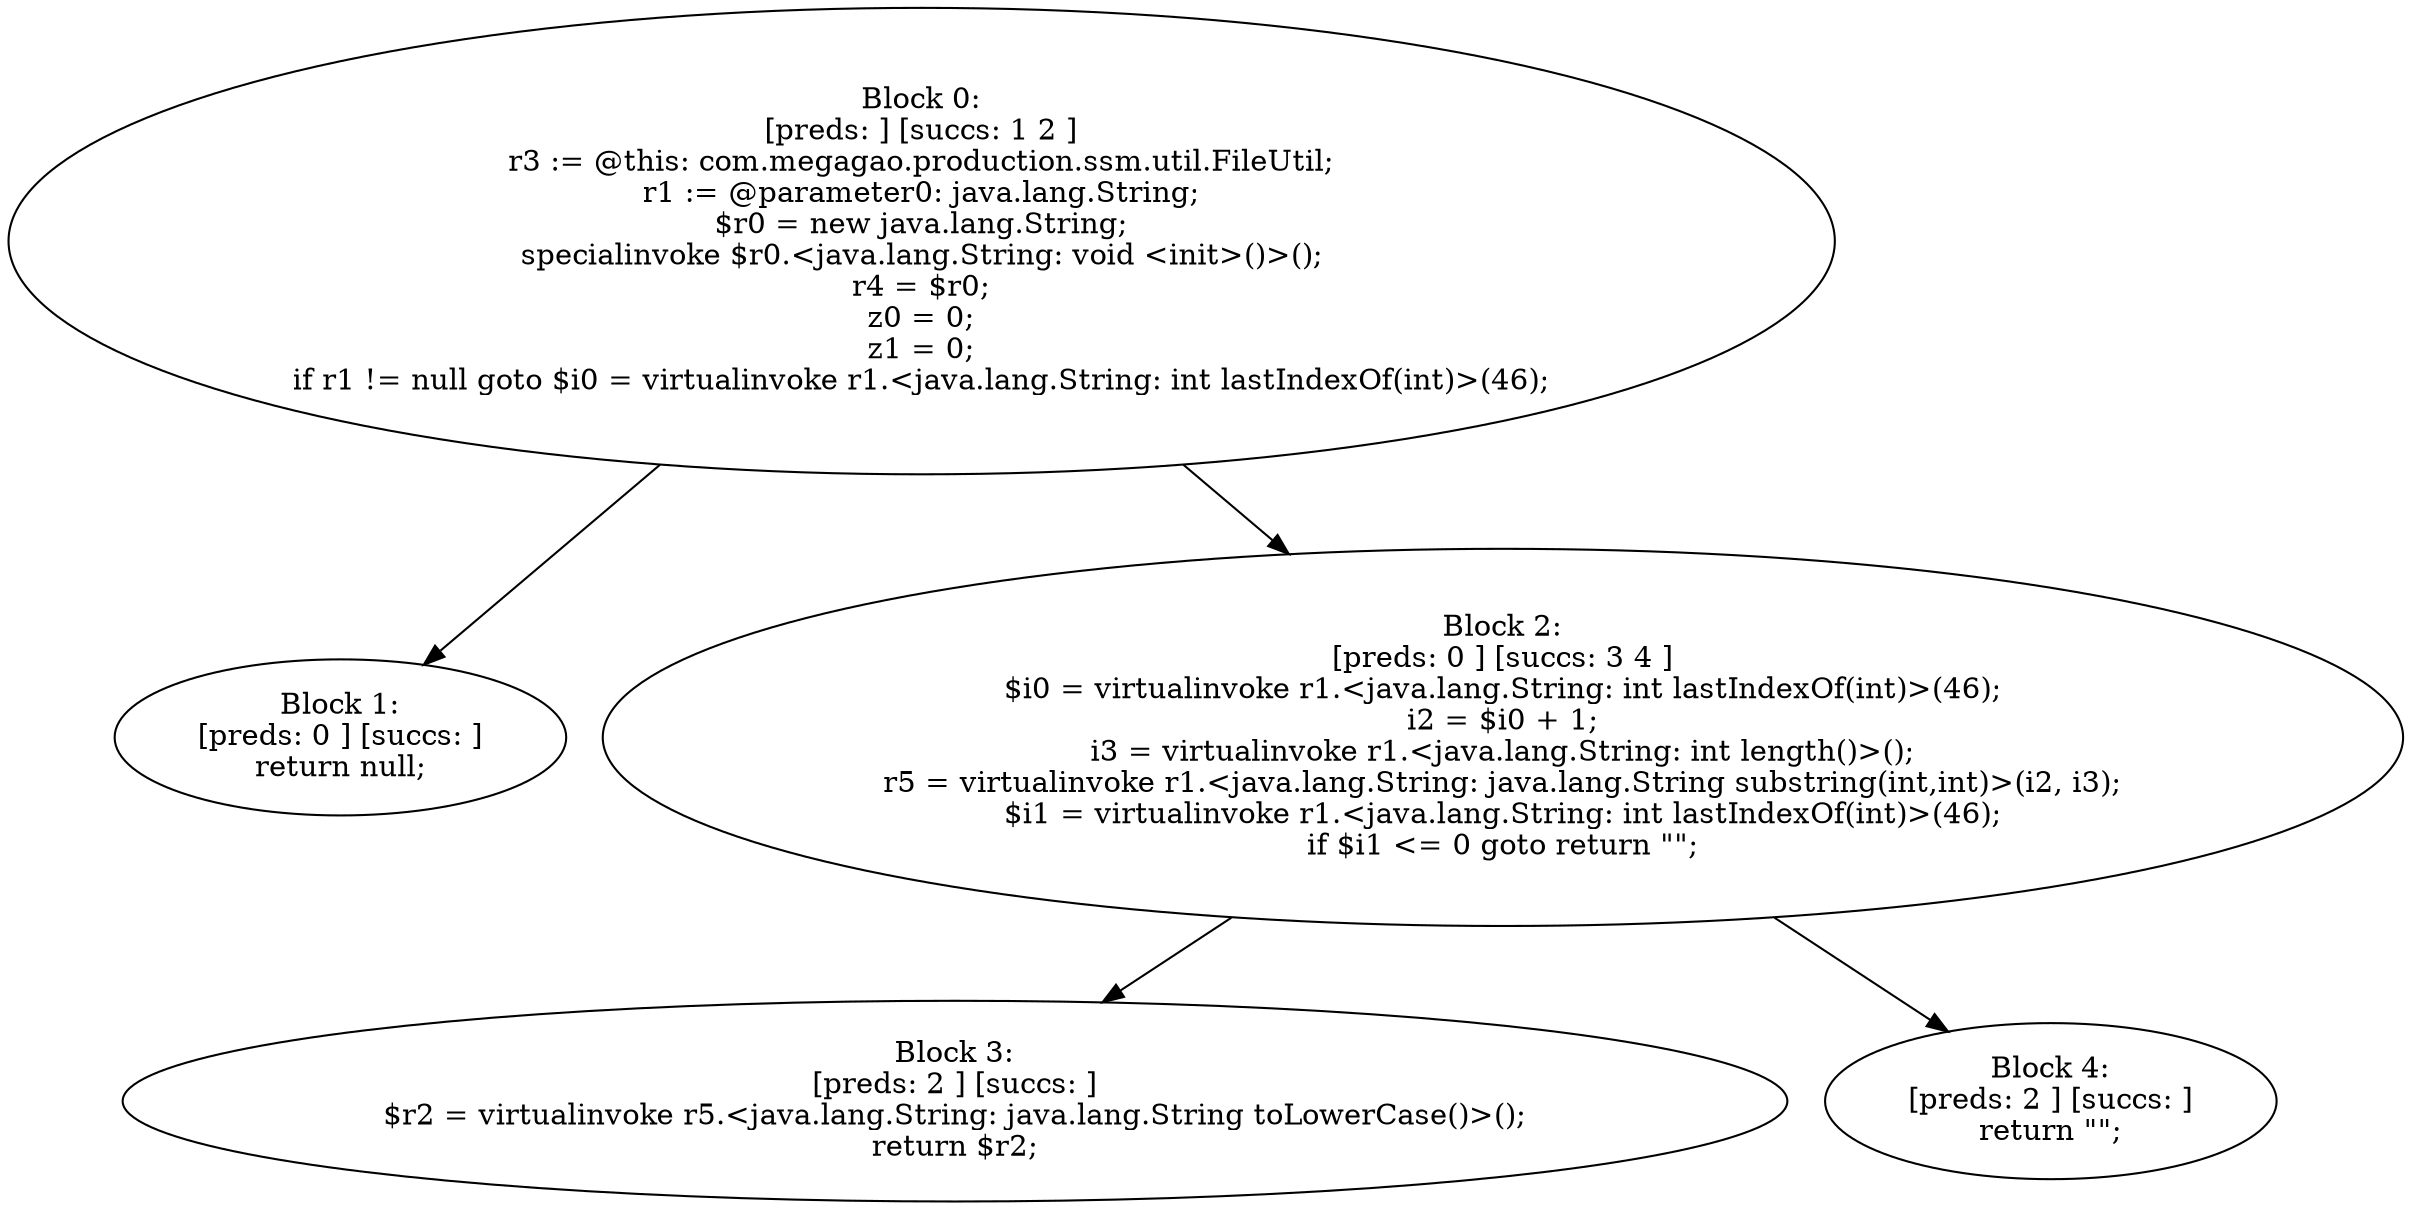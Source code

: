 digraph "unitGraph" {
    "Block 0:
[preds: ] [succs: 1 2 ]
r3 := @this: com.megagao.production.ssm.util.FileUtil;
r1 := @parameter0: java.lang.String;
$r0 = new java.lang.String;
specialinvoke $r0.<java.lang.String: void <init>()>();
r4 = $r0;
z0 = 0;
z1 = 0;
if r1 != null goto $i0 = virtualinvoke r1.<java.lang.String: int lastIndexOf(int)>(46);
"
    "Block 1:
[preds: 0 ] [succs: ]
return null;
"
    "Block 2:
[preds: 0 ] [succs: 3 4 ]
$i0 = virtualinvoke r1.<java.lang.String: int lastIndexOf(int)>(46);
i2 = $i0 + 1;
i3 = virtualinvoke r1.<java.lang.String: int length()>();
r5 = virtualinvoke r1.<java.lang.String: java.lang.String substring(int,int)>(i2, i3);
$i1 = virtualinvoke r1.<java.lang.String: int lastIndexOf(int)>(46);
if $i1 <= 0 goto return \"\";
"
    "Block 3:
[preds: 2 ] [succs: ]
$r2 = virtualinvoke r5.<java.lang.String: java.lang.String toLowerCase()>();
return $r2;
"
    "Block 4:
[preds: 2 ] [succs: ]
return \"\";
"
    "Block 0:
[preds: ] [succs: 1 2 ]
r3 := @this: com.megagao.production.ssm.util.FileUtil;
r1 := @parameter0: java.lang.String;
$r0 = new java.lang.String;
specialinvoke $r0.<java.lang.String: void <init>()>();
r4 = $r0;
z0 = 0;
z1 = 0;
if r1 != null goto $i0 = virtualinvoke r1.<java.lang.String: int lastIndexOf(int)>(46);
"->"Block 1:
[preds: 0 ] [succs: ]
return null;
";
    "Block 0:
[preds: ] [succs: 1 2 ]
r3 := @this: com.megagao.production.ssm.util.FileUtil;
r1 := @parameter0: java.lang.String;
$r0 = new java.lang.String;
specialinvoke $r0.<java.lang.String: void <init>()>();
r4 = $r0;
z0 = 0;
z1 = 0;
if r1 != null goto $i0 = virtualinvoke r1.<java.lang.String: int lastIndexOf(int)>(46);
"->"Block 2:
[preds: 0 ] [succs: 3 4 ]
$i0 = virtualinvoke r1.<java.lang.String: int lastIndexOf(int)>(46);
i2 = $i0 + 1;
i3 = virtualinvoke r1.<java.lang.String: int length()>();
r5 = virtualinvoke r1.<java.lang.String: java.lang.String substring(int,int)>(i2, i3);
$i1 = virtualinvoke r1.<java.lang.String: int lastIndexOf(int)>(46);
if $i1 <= 0 goto return \"\";
";
    "Block 2:
[preds: 0 ] [succs: 3 4 ]
$i0 = virtualinvoke r1.<java.lang.String: int lastIndexOf(int)>(46);
i2 = $i0 + 1;
i3 = virtualinvoke r1.<java.lang.String: int length()>();
r5 = virtualinvoke r1.<java.lang.String: java.lang.String substring(int,int)>(i2, i3);
$i1 = virtualinvoke r1.<java.lang.String: int lastIndexOf(int)>(46);
if $i1 <= 0 goto return \"\";
"->"Block 3:
[preds: 2 ] [succs: ]
$r2 = virtualinvoke r5.<java.lang.String: java.lang.String toLowerCase()>();
return $r2;
";
    "Block 2:
[preds: 0 ] [succs: 3 4 ]
$i0 = virtualinvoke r1.<java.lang.String: int lastIndexOf(int)>(46);
i2 = $i0 + 1;
i3 = virtualinvoke r1.<java.lang.String: int length()>();
r5 = virtualinvoke r1.<java.lang.String: java.lang.String substring(int,int)>(i2, i3);
$i1 = virtualinvoke r1.<java.lang.String: int lastIndexOf(int)>(46);
if $i1 <= 0 goto return \"\";
"->"Block 4:
[preds: 2 ] [succs: ]
return \"\";
";
}
